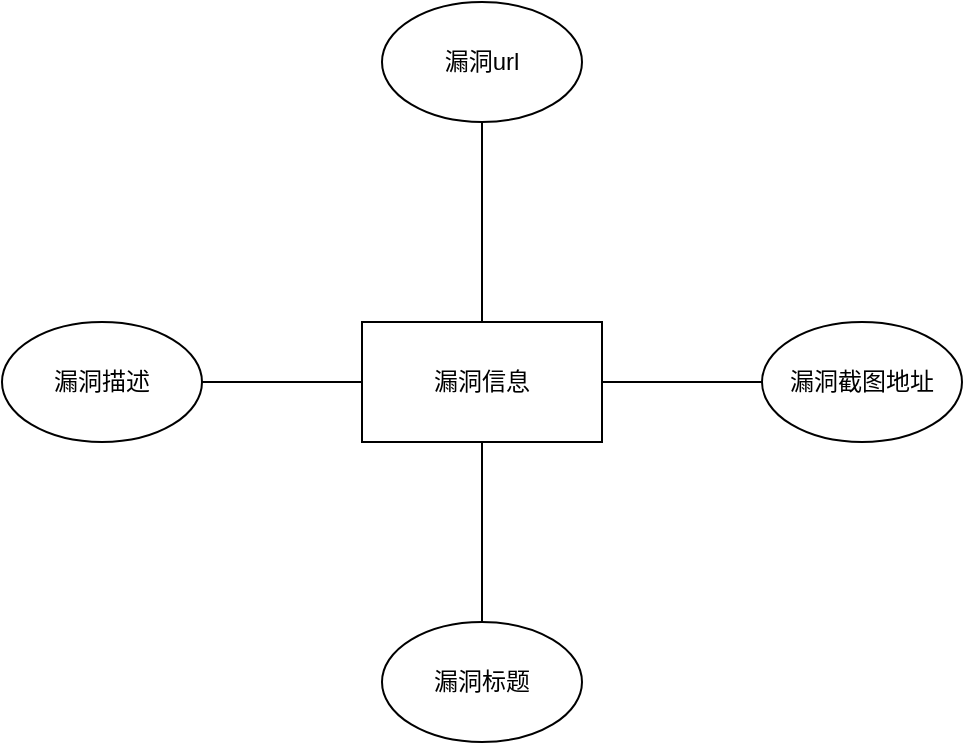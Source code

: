 <mxfile version="26.2.14">
  <diagram name="第 1 页" id="C2y3_bDA_ITh3qmavia3">
    <mxGraphModel dx="741" dy="528" grid="1" gridSize="10" guides="1" tooltips="1" connect="1" arrows="1" fold="1" page="1" pageScale="1" pageWidth="827" pageHeight="1169" math="0" shadow="0">
      <root>
        <mxCell id="0" />
        <mxCell id="1" parent="0" />
        <mxCell id="UMARyukFjeKRDNESbKN2-7" style="edgeStyle=orthogonalEdgeStyle;rounded=0;orthogonalLoop=1;jettySize=auto;html=1;exitX=0;exitY=0.5;exitDx=0;exitDy=0;endArrow=none;startFill=0;" edge="1" parent="1" source="UMARyukFjeKRDNESbKN2-1" target="UMARyukFjeKRDNESbKN2-2">
          <mxGeometry relative="1" as="geometry" />
        </mxCell>
        <mxCell id="UMARyukFjeKRDNESbKN2-8" style="edgeStyle=orthogonalEdgeStyle;rounded=0;orthogonalLoop=1;jettySize=auto;html=1;exitX=0.5;exitY=0;exitDx=0;exitDy=0;endArrow=none;startFill=0;" edge="1" parent="1" source="UMARyukFjeKRDNESbKN2-1" target="UMARyukFjeKRDNESbKN2-3">
          <mxGeometry relative="1" as="geometry" />
        </mxCell>
        <mxCell id="UMARyukFjeKRDNESbKN2-9" style="edgeStyle=orthogonalEdgeStyle;rounded=0;orthogonalLoop=1;jettySize=auto;html=1;exitX=1;exitY=0.5;exitDx=0;exitDy=0;endArrow=none;startFill=0;" edge="1" parent="1" source="UMARyukFjeKRDNESbKN2-1" target="UMARyukFjeKRDNESbKN2-6">
          <mxGeometry relative="1" as="geometry" />
        </mxCell>
        <mxCell id="UMARyukFjeKRDNESbKN2-10" style="edgeStyle=orthogonalEdgeStyle;rounded=0;orthogonalLoop=1;jettySize=auto;html=1;exitX=0.75;exitY=1;exitDx=0;exitDy=0;endArrow=none;startFill=0;" edge="1" parent="1" source="UMARyukFjeKRDNESbKN2-1" target="UMARyukFjeKRDNESbKN2-4">
          <mxGeometry relative="1" as="geometry">
            <Array as="points">
              <mxPoint x="370" y="240" />
            </Array>
          </mxGeometry>
        </mxCell>
        <mxCell id="UMARyukFjeKRDNESbKN2-1" value="漏洞信息" style="rounded=0;whiteSpace=wrap;html=1;" vertex="1" parent="1">
          <mxGeometry x="310" y="180" width="120" height="60" as="geometry" />
        </mxCell>
        <mxCell id="UMARyukFjeKRDNESbKN2-2" value="漏洞描述" style="ellipse;whiteSpace=wrap;html=1;" vertex="1" parent="1">
          <mxGeometry x="130" y="180" width="100" height="60" as="geometry" />
        </mxCell>
        <mxCell id="UMARyukFjeKRDNESbKN2-3" value="漏洞url" style="ellipse;whiteSpace=wrap;html=1;" vertex="1" parent="1">
          <mxGeometry x="320" y="20" width="100" height="60" as="geometry" />
        </mxCell>
        <mxCell id="UMARyukFjeKRDNESbKN2-4" value="漏洞标题" style="ellipse;whiteSpace=wrap;html=1;" vertex="1" parent="1">
          <mxGeometry x="320" y="330" width="100" height="60" as="geometry" />
        </mxCell>
        <mxCell id="UMARyukFjeKRDNESbKN2-6" value="漏洞截图地址" style="ellipse;whiteSpace=wrap;html=1;" vertex="1" parent="1">
          <mxGeometry x="510" y="180" width="100" height="60" as="geometry" />
        </mxCell>
      </root>
    </mxGraphModel>
  </diagram>
</mxfile>
